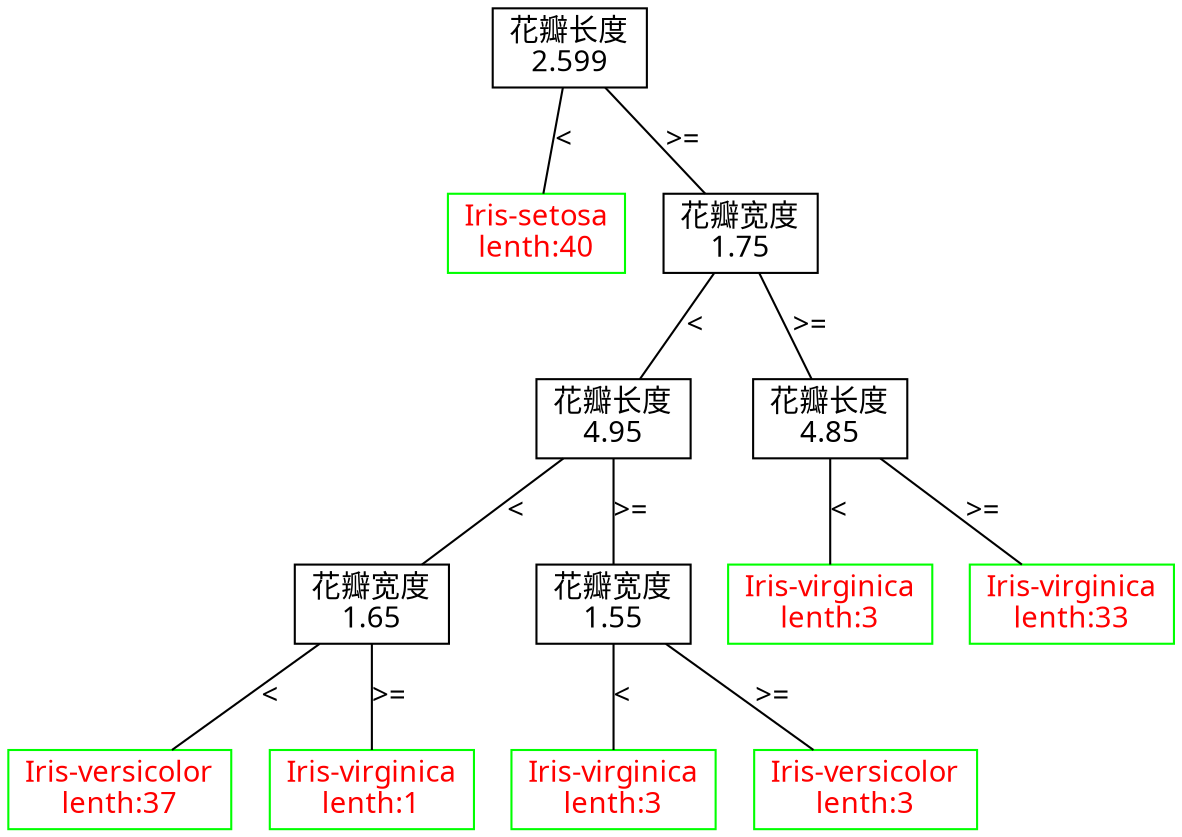 graph pic{
edge [fontname="Microsoft YaHei"];

node [shape=box, fontname="Microsoft YaHei"];{
    //定义节点关系
    1--2[label="<"];
    1--3[label=">="];
   3--6[label="<"]; 
   3--7[label=">="];
   6--12[label="<"];
   6--13[label=">="];
   7--14[label="<"];
   7--15[label=">="];
   12--24[label="<"];
   12--25[label=">="];
   13--26[label="<"];
   13--27[label=">="];
   //定义节点属性
   1[label="花瓣长度\n2.599"];
   6[label="花瓣长度\n4.95"];
   7[label="花瓣长度\n4.85"];
   14[label="花萼长度\n5.95"];
   27[label="花萼长度\n6.95"];
   3[label="花瓣宽度\n1.75"];
   12[label="花瓣宽度\n1.65"];
   13[label="花瓣宽度\n1.55"];
   2[label="Iris-setosa\nlenth:40",color=green,fontcolor=red];
   24[label="Iris-versicolor\nlenth:37",color=green,fontcolor=red];
   14[label="Iris-virginica\nlenth:3",color=green,fontcolor=red];
   27[label="Iris-versicolor\nlenth:3",color=green,fontcolor=red];
   15[label="Iris-virginica\nlenth:33",color=green,fontcolor=red];
   25[label="Iris-virginica\nlenth:1",color=green,fontcolor=red];
   26[label="Iris-virginica\nlenth:3",color=green,fontcolor=red];

   }
    }